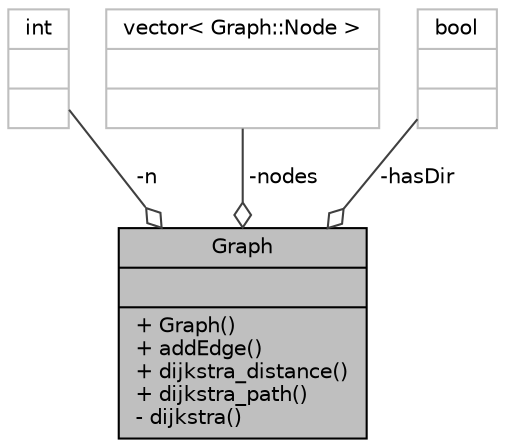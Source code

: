 digraph "Graph"
{
 // LATEX_PDF_SIZE
  bgcolor="transparent";
  edge [fontname="Helvetica",fontsize="10",labelfontname="Helvetica",labelfontsize="10"];
  node [fontname="Helvetica",fontsize="10",shape=record];
  Node1 [label="{Graph\n||+ Graph()\l+ addEdge()\l+ dijkstra_distance()\l+ dijkstra_path()\l- dijkstra()\l}",height=0.2,width=0.4,color="black", fillcolor="grey75", style="filled", fontcolor="black",tooltip=" "];
  Node2 -> Node1 [color="grey25",fontsize="10",style="solid",label=" -n" ,arrowhead="odiamond"];
  Node2 [label="{int\n||}",height=0.2,width=0.4,color="grey75",tooltip=" "];
  Node3 -> Node1 [color="grey25",fontsize="10",style="solid",label=" -nodes" ,arrowhead="odiamond"];
  Node3 [label="{vector\< Graph::Node \>\n||}",height=0.2,width=0.4,color="grey75",tooltip=" "];
  Node4 -> Node1 [color="grey25",fontsize="10",style="solid",label=" -hasDir" ,arrowhead="odiamond"];
  Node4 [label="{bool\n||}",height=0.2,width=0.4,color="grey75",tooltip=" "];
}
